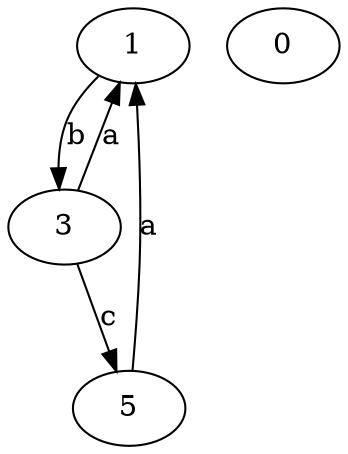 strict digraph  {
1;
3;
0;
5;
1 -> 3  [label=b];
3 -> 1  [label=a];
3 -> 5  [label=c];
5 -> 1  [label=a];
}
